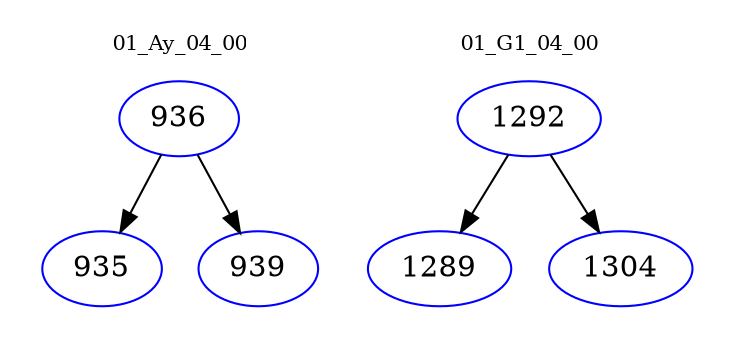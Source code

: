 digraph{
subgraph cluster_0 {
color = white
label = "01_Ay_04_00";
fontsize=10;
T0_936 [label="936", color="blue"]
T0_936 -> T0_935 [color="black"]
T0_935 [label="935", color="blue"]
T0_936 -> T0_939 [color="black"]
T0_939 [label="939", color="blue"]
}
subgraph cluster_1 {
color = white
label = "01_G1_04_00";
fontsize=10;
T1_1292 [label="1292", color="blue"]
T1_1292 -> T1_1289 [color="black"]
T1_1289 [label="1289", color="blue"]
T1_1292 -> T1_1304 [color="black"]
T1_1304 [label="1304", color="blue"]
}
}
